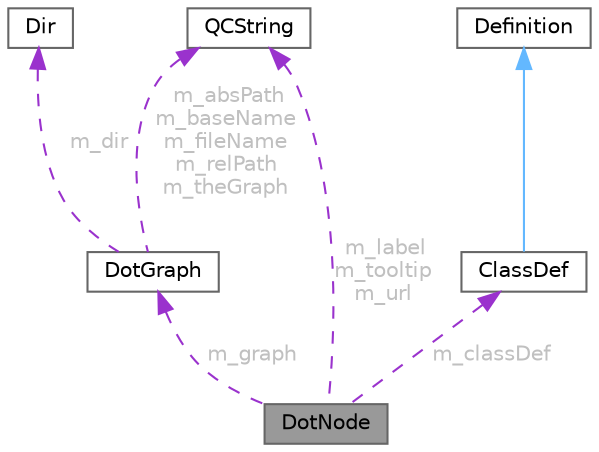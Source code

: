 digraph "DotNode"
{
 // INTERACTIVE_SVG=YES
 // LATEX_PDF_SIZE
  bgcolor="transparent";
  edge [fontname=Helvetica,fontsize=10,labelfontname=Helvetica,labelfontsize=10];
  node [fontname=Helvetica,fontsize=10,shape=box,height=0.2,width=0.4];
  Node1 [id="Node000001",label="DotNode",height=0.2,width=0.4,color="gray40", fillcolor="grey60", style="filled", fontcolor="black",tooltip="A node in a dot graph."];
  Node2 -> Node1 [id="edge1_Node000001_Node000002",dir="back",color="darkorchid3",style="dashed",tooltip=" ",label=" m_graph",fontcolor="grey" ];
  Node2 [id="Node000002",label="DotGraph",height=0.2,width=0.4,color="gray40", fillcolor="white", style="filled",URL="$d0/d32/class_dot_graph.html",tooltip="A dot graph."];
  Node3 -> Node2 [id="edge2_Node000002_Node000003",dir="back",color="darkorchid3",style="dashed",tooltip=" ",label=" m_dir",fontcolor="grey" ];
  Node3 [id="Node000003",label="Dir",height=0.2,width=0.4,color="gray40", fillcolor="white", style="filled",URL="$d2/dc2/class_dir.html",tooltip="Class representing a directory in the file system."];
  Node4 -> Node2 [id="edge3_Node000002_Node000004",dir="back",color="darkorchid3",style="dashed",tooltip=" ",label=" m_absPath\nm_baseName\nm_fileName\nm_relPath\nm_theGraph",fontcolor="grey" ];
  Node4 [id="Node000004",label="QCString",height=0.2,width=0.4,color="gray40", fillcolor="white", style="filled",URL="$d9/d45/class_q_c_string.html",tooltip="This is an alternative implementation of QCString."];
  Node4 -> Node1 [id="edge4_Node000001_Node000004",dir="back",color="darkorchid3",style="dashed",tooltip=" ",label=" m_label\nm_tooltip\nm_url",fontcolor="grey" ];
  Node5 -> Node1 [id="edge5_Node000001_Node000005",dir="back",color="darkorchid3",style="dashed",tooltip=" ",label=" m_classDef",fontcolor="grey" ];
  Node5 [id="Node000005",label="ClassDef",height=0.2,width=0.4,color="gray40", fillcolor="white", style="filled",URL="$d1/dcf/class_class_def.html",tooltip="A abstract class representing of a compound symbol."];
  Node6 -> Node5 [id="edge6_Node000005_Node000006",dir="back",color="steelblue1",style="solid",tooltip=" "];
  Node6 [id="Node000006",label="Definition",height=0.2,width=0.4,color="gray40", fillcolor="white", style="filled",URL="$d5/dcc/class_definition.html",tooltip="The common base class of all entity definitions found in the sources."];
}
